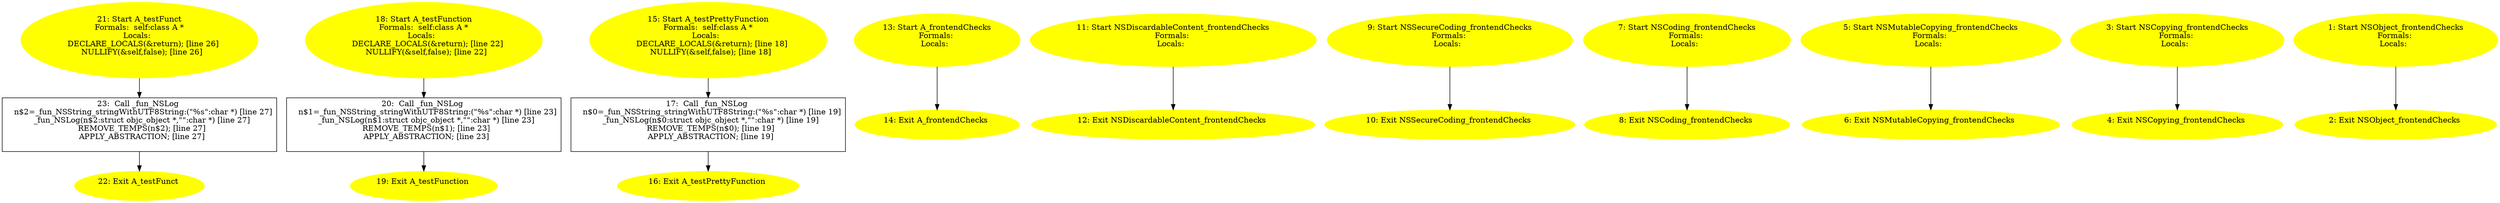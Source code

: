digraph iCFG {
23 [label="23:  Call _fun_NSLog \n   n$2=_fun_NSString_stringWithUTF8String:(\"%s\":char *) [line 27]\n  _fun_NSLog(n$2:struct objc_object *,\"\":char *) [line 27]\n  REMOVE_TEMPS(n$2); [line 27]\n  APPLY_ABSTRACTION; [line 27]\n " shape="box"]
	

	 23 -> 22 ;
22 [label="22: Exit A_testFunct \n  " color=yellow style=filled]
	

21 [label="21: Start A_testFunct\nFormals:  self:class A *\nLocals:  \n   DECLARE_LOCALS(&return); [line 26]\n  NULLIFY(&self,false); [line 26]\n " color=yellow style=filled]
	

	 21 -> 23 ;
20 [label="20:  Call _fun_NSLog \n   n$1=_fun_NSString_stringWithUTF8String:(\"%s\":char *) [line 23]\n  _fun_NSLog(n$1:struct objc_object *,\"\":char *) [line 23]\n  REMOVE_TEMPS(n$1); [line 23]\n  APPLY_ABSTRACTION; [line 23]\n " shape="box"]
	

	 20 -> 19 ;
19 [label="19: Exit A_testFunction \n  " color=yellow style=filled]
	

18 [label="18: Start A_testFunction\nFormals:  self:class A *\nLocals:  \n   DECLARE_LOCALS(&return); [line 22]\n  NULLIFY(&self,false); [line 22]\n " color=yellow style=filled]
	

	 18 -> 20 ;
17 [label="17:  Call _fun_NSLog \n   n$0=_fun_NSString_stringWithUTF8String:(\"%s\":char *) [line 19]\n  _fun_NSLog(n$0:struct objc_object *,\"\":char *) [line 19]\n  REMOVE_TEMPS(n$0); [line 19]\n  APPLY_ABSTRACTION; [line 19]\n " shape="box"]
	

	 17 -> 16 ;
16 [label="16: Exit A_testPrettyFunction \n  " color=yellow style=filled]
	

15 [label="15: Start A_testPrettyFunction\nFormals:  self:class A *\nLocals:  \n   DECLARE_LOCALS(&return); [line 18]\n  NULLIFY(&self,false); [line 18]\n " color=yellow style=filled]
	

	 15 -> 17 ;
14 [label="14: Exit A_frontendChecks \n  " color=yellow style=filled]
	

13 [label="13: Start A_frontendChecks\nFormals: \nLocals:  \n  " color=yellow style=filled]
	

	 13 -> 14 ;
12 [label="12: Exit NSDiscardableContent_frontendChecks \n  " color=yellow style=filled]
	

11 [label="11: Start NSDiscardableContent_frontendChecks\nFormals: \nLocals:  \n  " color=yellow style=filled]
	

	 11 -> 12 ;
10 [label="10: Exit NSSecureCoding_frontendChecks \n  " color=yellow style=filled]
	

9 [label="9: Start NSSecureCoding_frontendChecks\nFormals: \nLocals:  \n  " color=yellow style=filled]
	

	 9 -> 10 ;
8 [label="8: Exit NSCoding_frontendChecks \n  " color=yellow style=filled]
	

7 [label="7: Start NSCoding_frontendChecks\nFormals: \nLocals:  \n  " color=yellow style=filled]
	

	 7 -> 8 ;
6 [label="6: Exit NSMutableCopying_frontendChecks \n  " color=yellow style=filled]
	

5 [label="5: Start NSMutableCopying_frontendChecks\nFormals: \nLocals:  \n  " color=yellow style=filled]
	

	 5 -> 6 ;
4 [label="4: Exit NSCopying_frontendChecks \n  " color=yellow style=filled]
	

3 [label="3: Start NSCopying_frontendChecks\nFormals: \nLocals:  \n  " color=yellow style=filled]
	

	 3 -> 4 ;
2 [label="2: Exit NSObject_frontendChecks \n  " color=yellow style=filled]
	

1 [label="1: Start NSObject_frontendChecks\nFormals: \nLocals:  \n  " color=yellow style=filled]
	

	 1 -> 2 ;
}
